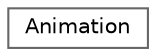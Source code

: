 digraph "Graphical Class Hierarchy"
{
 // LATEX_PDF_SIZE
  bgcolor="transparent";
  edge [fontname=Helvetica,fontsize=10,labelfontname=Helvetica,labelfontsize=10];
  node [fontname=Helvetica,fontsize=10,shape=box,height=0.2,width=0.4];
  rankdir="LR";
  Node0 [id="Node000000",label="Animation",height=0.2,width=0.4,color="grey40", fillcolor="white", style="filled",URL="$classAnimation.html",tooltip="Styr animationen vid rörelse för objekt."];
}
